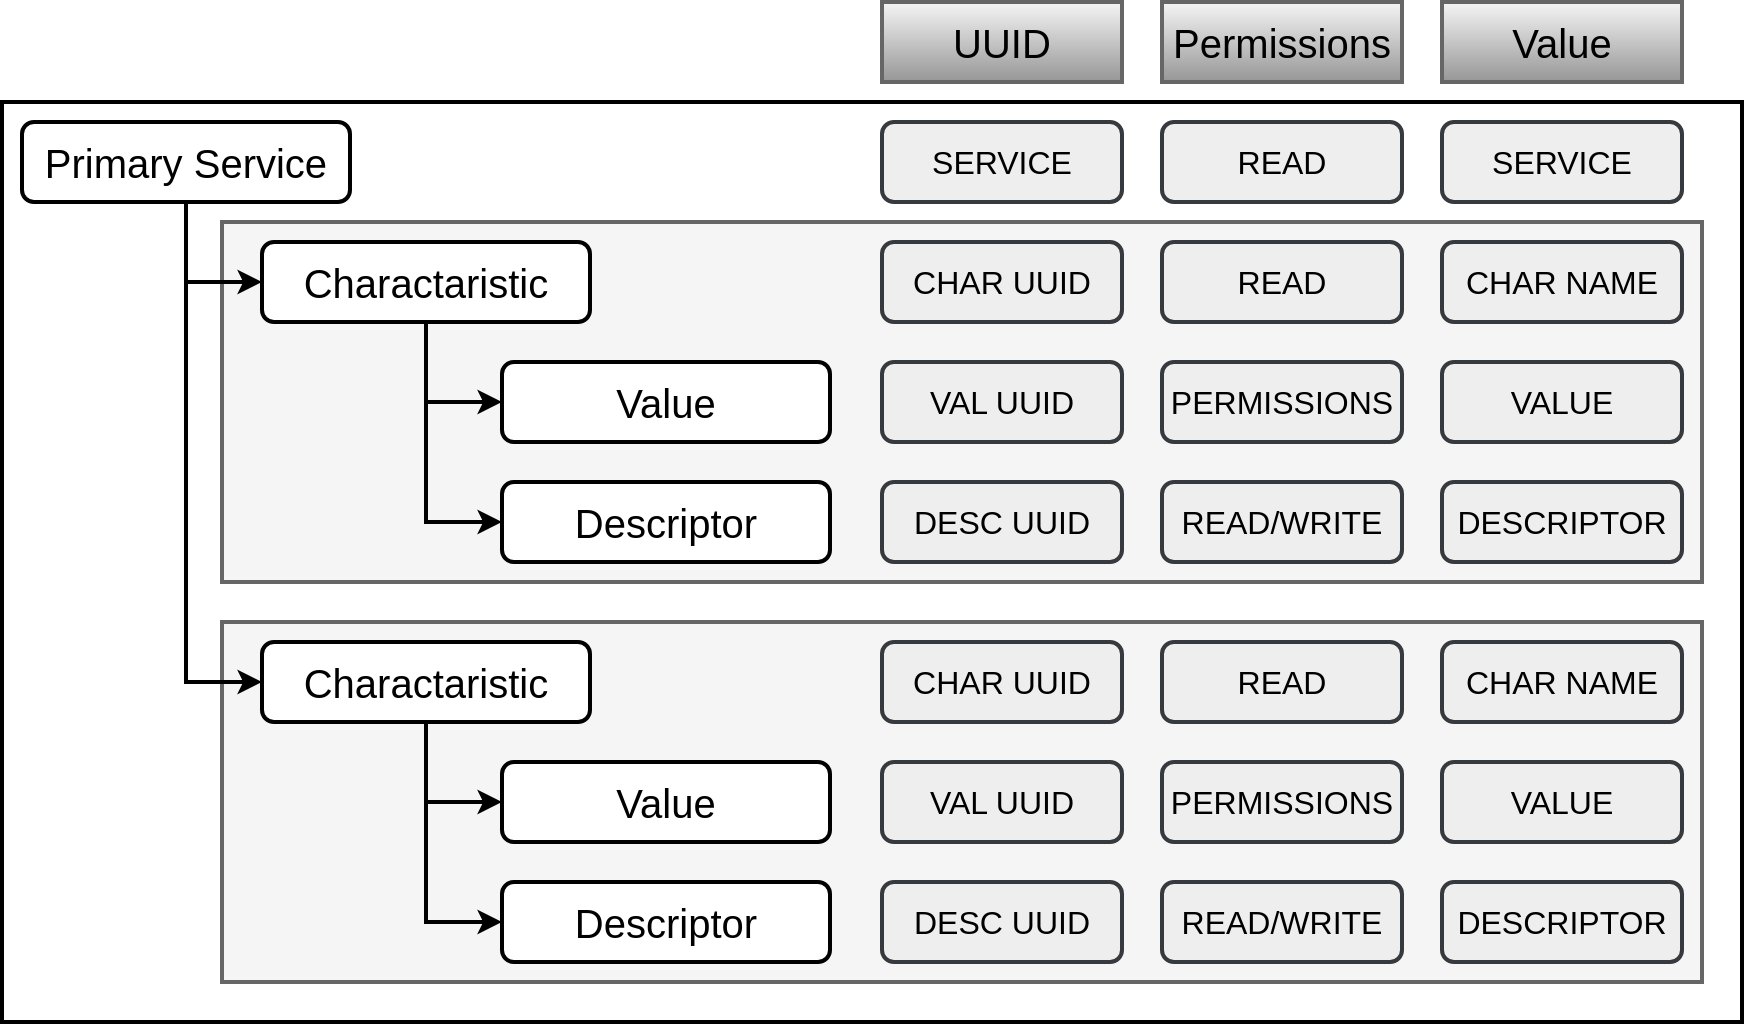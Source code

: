 <mxfile version="13.9.9" type="device"><diagram id="picbpV04psBdkI7HOFiW" name="Page-1"><mxGraphModel dx="1205" dy="696" grid="0" gridSize="10" guides="1" tooltips="1" connect="1" arrows="1" fold="1" page="0" pageScale="1" pageWidth="827" pageHeight="1169" math="0" shadow="0"><root><mxCell id="0"/><mxCell id="1" parent="0"/><mxCell id="XJEziDMO3jOrz7Nw4kYe-67" value="" style="rounded=0;whiteSpace=wrap;html=1;glass=0;strokeWidth=2;fillColor=none;" vertex="1" parent="1"><mxGeometry x="110" y="110" width="870" height="460" as="geometry"/></mxCell><mxCell id="XJEziDMO3jOrz7Nw4kYe-69" value="" style="rounded=0;whiteSpace=wrap;html=1;glass=0;strokeWidth=2;strokeColor=#666666;fontColor=#333333;fillColor=#f5f5f5;" vertex="1" parent="1"><mxGeometry x="220" y="170" width="740" height="180" as="geometry"/></mxCell><mxCell id="XJEziDMO3jOrz7Nw4kYe-70" value="" style="rounded=0;whiteSpace=wrap;html=1;glass=0;strokeWidth=2;fillColor=#f5f5f5;strokeColor=#666666;fontColor=#333333;" vertex="1" parent="1"><mxGeometry x="220" y="370" width="740" height="180" as="geometry"/></mxCell><mxCell id="XJEziDMO3jOrz7Nw4kYe-8" style="edgeStyle=orthogonalEdgeStyle;rounded=0;orthogonalLoop=1;jettySize=auto;html=1;entryX=0;entryY=0.5;entryDx=0;entryDy=0;strokeWidth=2;" edge="1" parent="1" source="XJEziDMO3jOrz7Nw4kYe-1" target="XJEziDMO3jOrz7Nw4kYe-3"><mxGeometry relative="1" as="geometry"/></mxCell><mxCell id="XJEziDMO3jOrz7Nw4kYe-9" style="edgeStyle=orthogonalEdgeStyle;rounded=0;orthogonalLoop=1;jettySize=auto;html=1;entryX=0;entryY=0.5;entryDx=0;entryDy=0;strokeWidth=2;" edge="1" parent="1" source="XJEziDMO3jOrz7Nw4kYe-1" target="XJEziDMO3jOrz7Nw4kYe-6"><mxGeometry relative="1" as="geometry"/></mxCell><mxCell id="XJEziDMO3jOrz7Nw4kYe-1" value="&lt;font style=&quot;font-size: 20px&quot;&gt;Primary Service&lt;/font&gt;" style="rounded=1;whiteSpace=wrap;html=1;strokeWidth=2;" vertex="1" parent="1"><mxGeometry x="120" y="120" width="164" height="40" as="geometry"/></mxCell><mxCell id="XJEziDMO3jOrz7Nw4kYe-12" style="edgeStyle=orthogonalEdgeStyle;rounded=0;orthogonalLoop=1;jettySize=auto;html=1;entryX=0;entryY=0.5;entryDx=0;entryDy=0;strokeWidth=2;" edge="1" parent="1" source="XJEziDMO3jOrz7Nw4kYe-3" target="XJEziDMO3jOrz7Nw4kYe-5"><mxGeometry relative="1" as="geometry"/></mxCell><mxCell id="XJEziDMO3jOrz7Nw4kYe-34" style="edgeStyle=orthogonalEdgeStyle;rounded=0;orthogonalLoop=1;jettySize=auto;html=1;entryX=0;entryY=0.5;entryDx=0;entryDy=0;strokeWidth=2;" edge="1" parent="1" source="XJEziDMO3jOrz7Nw4kYe-3" target="XJEziDMO3jOrz7Nw4kYe-32"><mxGeometry relative="1" as="geometry"/></mxCell><mxCell id="XJEziDMO3jOrz7Nw4kYe-3" value="&lt;span style=&quot;font-size: 20px&quot;&gt;Charactaristic&lt;/span&gt;" style="rounded=1;whiteSpace=wrap;html=1;strokeWidth=2;" vertex="1" parent="1"><mxGeometry x="240" y="180" width="164" height="40" as="geometry"/></mxCell><mxCell id="XJEziDMO3jOrz7Nw4kYe-5" value="&lt;span style=&quot;font-size: 20px&quot;&gt;Value&lt;/span&gt;" style="rounded=1;whiteSpace=wrap;html=1;strokeWidth=2;" vertex="1" parent="1"><mxGeometry x="360" y="240" width="164" height="40" as="geometry"/></mxCell><mxCell id="XJEziDMO3jOrz7Nw4kYe-10" style="edgeStyle=orthogonalEdgeStyle;rounded=0;orthogonalLoop=1;jettySize=auto;html=1;entryX=0;entryY=0.5;entryDx=0;entryDy=0;strokeWidth=2;" edge="1" parent="1" source="XJEziDMO3jOrz7Nw4kYe-6" target="XJEziDMO3jOrz7Nw4kYe-7"><mxGeometry relative="1" as="geometry"/></mxCell><mxCell id="XJEziDMO3jOrz7Nw4kYe-54" style="edgeStyle=orthogonalEdgeStyle;rounded=0;orthogonalLoop=1;jettySize=auto;html=1;entryX=0;entryY=0.5;entryDx=0;entryDy=0;strokeWidth=2;" edge="1" parent="1" source="XJEziDMO3jOrz7Nw4kYe-6" target="XJEziDMO3jOrz7Nw4kYe-53"><mxGeometry relative="1" as="geometry"/></mxCell><mxCell id="XJEziDMO3jOrz7Nw4kYe-6" value="&lt;span style=&quot;font-size: 20px&quot;&gt;Charactaristic&lt;/span&gt;" style="rounded=1;whiteSpace=wrap;html=1;strokeWidth=2;" vertex="1" parent="1"><mxGeometry x="240" y="380" width="164" height="40" as="geometry"/></mxCell><mxCell id="XJEziDMO3jOrz7Nw4kYe-7" value="&lt;span style=&quot;font-size: 20px&quot;&gt;Descriptor&lt;/span&gt;" style="rounded=1;whiteSpace=wrap;html=1;strokeWidth=2;" vertex="1" parent="1"><mxGeometry x="360" y="500" width="164" height="40" as="geometry"/></mxCell><mxCell id="XJEziDMO3jOrz7Nw4kYe-32" value="&lt;span style=&quot;font-size: 20px&quot;&gt;Descriptor&lt;/span&gt;" style="rounded=1;whiteSpace=wrap;html=1;strokeWidth=2;" vertex="1" parent="1"><mxGeometry x="360" y="300" width="164" height="40" as="geometry"/></mxCell><mxCell id="XJEziDMO3jOrz7Nw4kYe-39" value="&lt;font style=&quot;font-size: 20px&quot;&gt;UUID&lt;/font&gt;" style="rounded=0;whiteSpace=wrap;html=1;strokeWidth=2;fillColor=#f5f5f5;glass=0;strokeColor=#666666;gradientColor=#969696;" vertex="1" parent="1"><mxGeometry x="550" y="60" width="120" height="40" as="geometry"/></mxCell><mxCell id="XJEziDMO3jOrz7Nw4kYe-40" value="&lt;font style=&quot;font-size: 20px&quot;&gt;Permissions&lt;/font&gt;" style="rounded=0;whiteSpace=wrap;html=1;strokeWidth=2;fillColor=#f5f5f5;gradientColor=#969696;strokeColor=#666666;glass=0;" vertex="1" parent="1"><mxGeometry x="690" y="60" width="120" height="40" as="geometry"/></mxCell><mxCell id="XJEziDMO3jOrz7Nw4kYe-41" value="&lt;font style=&quot;font-size: 20px&quot;&gt;Value&lt;/font&gt;" style="rounded=0;whiteSpace=wrap;html=1;strokeWidth=2;fillColor=#f5f5f5;gradientColor=#969696;strokeColor=#666666;glass=0;" vertex="1" parent="1"><mxGeometry x="830" y="60" width="120" height="40" as="geometry"/></mxCell><mxCell id="XJEziDMO3jOrz7Nw4kYe-42" value="&lt;font style=&quot;font-size: 16px&quot;&gt;SERVICE&lt;/font&gt;" style="rounded=1;whiteSpace=wrap;html=1;strokeWidth=2;fillColor=#eeeeee;strokeColor=#36393d;" vertex="1" parent="1"><mxGeometry x="550" y="120" width="120" height="40" as="geometry"/></mxCell><mxCell id="XJEziDMO3jOrz7Nw4kYe-44" value="&lt;font style=&quot;font-size: 16px&quot;&gt;CHAR UUID&lt;/font&gt;" style="rounded=1;whiteSpace=wrap;html=1;strokeWidth=2;fillColor=#eeeeee;strokeColor=#36393d;" vertex="1" parent="1"><mxGeometry x="550" y="180" width="120" height="40" as="geometry"/></mxCell><mxCell id="XJEziDMO3jOrz7Nw4kYe-45" value="&lt;font style=&quot;font-size: 16px&quot;&gt;VAL UUID&lt;/font&gt;" style="rounded=1;whiteSpace=wrap;html=1;strokeWidth=2;fillColor=#eeeeee;strokeColor=#36393d;" vertex="1" parent="1"><mxGeometry x="550" y="240" width="120" height="40" as="geometry"/></mxCell><mxCell id="XJEziDMO3jOrz7Nw4kYe-46" value="&lt;font style=&quot;font-size: 16px&quot;&gt;DESC UUID&lt;/font&gt;" style="rounded=1;whiteSpace=wrap;html=1;strokeWidth=2;fillColor=#eeeeee;strokeColor=#36393d;" vertex="1" parent="1"><mxGeometry x="550" y="300" width="120" height="40" as="geometry"/></mxCell><mxCell id="XJEziDMO3jOrz7Nw4kYe-47" value="&lt;font style=&quot;font-size: 16px&quot;&gt;CHAR UUID&lt;/font&gt;" style="rounded=1;whiteSpace=wrap;html=1;strokeWidth=2;fillColor=#eeeeee;strokeColor=#36393d;" vertex="1" parent="1"><mxGeometry x="550" y="380" width="120" height="40" as="geometry"/></mxCell><mxCell id="XJEziDMO3jOrz7Nw4kYe-48" value="&lt;font style=&quot;font-size: 16px&quot;&gt;READ&lt;/font&gt;" style="rounded=1;whiteSpace=wrap;html=1;strokeWidth=2;fillColor=#eeeeee;strokeColor=#36393d;" vertex="1" parent="1"><mxGeometry x="690" y="120" width="120" height="40" as="geometry"/></mxCell><mxCell id="XJEziDMO3jOrz7Nw4kYe-49" value="&lt;font style=&quot;font-size: 16px&quot;&gt;READ&lt;/font&gt;" style="rounded=1;whiteSpace=wrap;html=1;strokeWidth=2;fillColor=#eeeeee;strokeColor=#36393d;" vertex="1" parent="1"><mxGeometry x="690" y="180" width="120" height="40" as="geometry"/></mxCell><mxCell id="XJEziDMO3jOrz7Nw4kYe-50" value="&lt;font style=&quot;font-size: 16px&quot;&gt;PERMISSIONS&lt;/font&gt;" style="rounded=1;whiteSpace=wrap;html=1;strokeWidth=2;fillColor=#eeeeee;strokeColor=#36393d;" vertex="1" parent="1"><mxGeometry x="690" y="240" width="120" height="40" as="geometry"/></mxCell><mxCell id="XJEziDMO3jOrz7Nw4kYe-51" value="&lt;font style=&quot;font-size: 16px&quot;&gt;READ/WRITE&lt;/font&gt;" style="rounded=1;whiteSpace=wrap;html=1;strokeWidth=2;fillColor=#eeeeee;strokeColor=#36393d;" vertex="1" parent="1"><mxGeometry x="690" y="300" width="120" height="40" as="geometry"/></mxCell><mxCell id="XJEziDMO3jOrz7Nw4kYe-52" value="&lt;font style=&quot;font-size: 16px&quot;&gt;READ&lt;/font&gt;" style="rounded=1;whiteSpace=wrap;html=1;strokeWidth=2;fillColor=#eeeeee;strokeColor=#36393d;" vertex="1" parent="1"><mxGeometry x="690" y="380" width="120" height="40" as="geometry"/></mxCell><mxCell id="XJEziDMO3jOrz7Nw4kYe-53" value="&lt;span style=&quot;font-size: 20px&quot;&gt;Value&lt;/span&gt;" style="rounded=1;whiteSpace=wrap;html=1;strokeWidth=2;" vertex="1" parent="1"><mxGeometry x="360" y="440" width="164" height="40" as="geometry"/></mxCell><mxCell id="XJEziDMO3jOrz7Nw4kYe-56" value="&lt;font style=&quot;font-size: 16px&quot;&gt;SERVICE&lt;/font&gt;" style="rounded=1;whiteSpace=wrap;html=1;strokeWidth=2;fillColor=#eeeeee;strokeColor=#36393d;" vertex="1" parent="1"><mxGeometry x="830" y="120" width="120" height="40" as="geometry"/></mxCell><mxCell id="XJEziDMO3jOrz7Nw4kYe-57" value="&lt;font style=&quot;font-size: 16px&quot;&gt;CHAR NAME&lt;/font&gt;" style="rounded=1;whiteSpace=wrap;html=1;strokeWidth=2;fillColor=#eeeeee;strokeColor=#36393d;" vertex="1" parent="1"><mxGeometry x="830" y="180" width="120" height="40" as="geometry"/></mxCell><mxCell id="XJEziDMO3jOrz7Nw4kYe-58" value="&lt;font style=&quot;font-size: 16px&quot;&gt;VALUE&lt;/font&gt;" style="rounded=1;whiteSpace=wrap;html=1;strokeWidth=2;fillColor=#eeeeee;strokeColor=#36393d;" vertex="1" parent="1"><mxGeometry x="830" y="240" width="120" height="40" as="geometry"/></mxCell><mxCell id="XJEziDMO3jOrz7Nw4kYe-59" value="&lt;font style=&quot;font-size: 16px&quot;&gt;DESCRIPTOR&lt;/font&gt;" style="rounded=1;whiteSpace=wrap;html=1;strokeWidth=2;fillColor=#eeeeee;strokeColor=#36393d;" vertex="1" parent="1"><mxGeometry x="830" y="300" width="120" height="40" as="geometry"/></mxCell><mxCell id="XJEziDMO3jOrz7Nw4kYe-60" value="&lt;font style=&quot;font-size: 16px&quot;&gt;VAL UUID&lt;/font&gt;" style="rounded=1;whiteSpace=wrap;html=1;strokeWidth=2;fillColor=#eeeeee;strokeColor=#36393d;" vertex="1" parent="1"><mxGeometry x="550" y="440" width="120" height="40" as="geometry"/></mxCell><mxCell id="XJEziDMO3jOrz7Nw4kYe-61" value="&lt;font style=&quot;font-size: 16px&quot;&gt;PERMISSIONS&lt;/font&gt;" style="rounded=1;whiteSpace=wrap;html=1;strokeWidth=2;fillColor=#eeeeee;strokeColor=#36393d;" vertex="1" parent="1"><mxGeometry x="690" y="440" width="120" height="40" as="geometry"/></mxCell><mxCell id="XJEziDMO3jOrz7Nw4kYe-62" value="&lt;font style=&quot;font-size: 16px&quot;&gt;READ/WRITE&lt;/font&gt;" style="rounded=1;whiteSpace=wrap;html=1;strokeWidth=2;fillColor=#eeeeee;strokeColor=#36393d;" vertex="1" parent="1"><mxGeometry x="690" y="500" width="120" height="40" as="geometry"/></mxCell><mxCell id="XJEziDMO3jOrz7Nw4kYe-63" value="&lt;font style=&quot;font-size: 16px&quot;&gt;DESC UUID&lt;/font&gt;" style="rounded=1;whiteSpace=wrap;html=1;strokeWidth=2;fillColor=#eeeeee;strokeColor=#36393d;" vertex="1" parent="1"><mxGeometry x="550" y="500" width="120" height="40" as="geometry"/></mxCell><mxCell id="XJEziDMO3jOrz7Nw4kYe-64" value="&lt;font style=&quot;font-size: 16px&quot;&gt;CHAR NAME&lt;/font&gt;" style="rounded=1;whiteSpace=wrap;html=1;strokeWidth=2;fillColor=#eeeeee;strokeColor=#36393d;" vertex="1" parent="1"><mxGeometry x="830" y="380" width="120" height="40" as="geometry"/></mxCell><mxCell id="XJEziDMO3jOrz7Nw4kYe-65" value="&lt;font style=&quot;font-size: 16px&quot;&gt;VALUE&lt;/font&gt;" style="rounded=1;whiteSpace=wrap;html=1;strokeWidth=2;fillColor=#eeeeee;strokeColor=#36393d;" vertex="1" parent="1"><mxGeometry x="830" y="440" width="120" height="40" as="geometry"/></mxCell><mxCell id="XJEziDMO3jOrz7Nw4kYe-66" value="&lt;font style=&quot;font-size: 16px&quot;&gt;DESCRIPTOR&lt;/font&gt;" style="rounded=1;whiteSpace=wrap;html=1;strokeWidth=2;fillColor=#eeeeee;strokeColor=#36393d;" vertex="1" parent="1"><mxGeometry x="830" y="500" width="120" height="40" as="geometry"/></mxCell></root></mxGraphModel></diagram></mxfile>